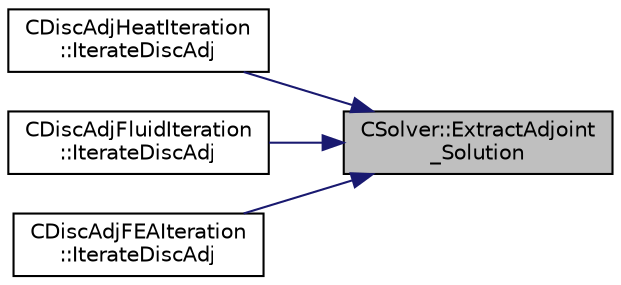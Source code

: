 digraph "CSolver::ExtractAdjoint_Solution"
{
 // LATEX_PDF_SIZE
  edge [fontname="Helvetica",fontsize="10",labelfontname="Helvetica",labelfontsize="10"];
  node [fontname="Helvetica",fontsize="10",shape=record];
  rankdir="RL";
  Node1 [label="CSolver::ExtractAdjoint\l_Solution",height=0.2,width=0.4,color="black", fillcolor="grey75", style="filled", fontcolor="black",tooltip="A virtual member."];
  Node1 -> Node2 [dir="back",color="midnightblue",fontsize="10",style="solid",fontname="Helvetica"];
  Node2 [label="CDiscAdjHeatIteration\l::IterateDiscAdj",height=0.2,width=0.4,color="black", fillcolor="white", style="filled",URL="$classCDiscAdjHeatIteration.html#a2b0c95a50c94824547b395a1b09c53cd",tooltip="Perform a single iteration of the adjoint heat problem."];
  Node1 -> Node3 [dir="back",color="midnightblue",fontsize="10",style="solid",fontname="Helvetica"];
  Node3 [label="CDiscAdjFluidIteration\l::IterateDiscAdj",height=0.2,width=0.4,color="black", fillcolor="white", style="filled",URL="$classCDiscAdjFluidIteration.html#a5962cca74e0dd3df56ea08e854d05145",tooltip="Perform a single iteration of the adjoint fluid system."];
  Node1 -> Node4 [dir="back",color="midnightblue",fontsize="10",style="solid",fontname="Helvetica"];
  Node4 [label="CDiscAdjFEAIteration\l::IterateDiscAdj",height=0.2,width=0.4,color="black", fillcolor="white", style="filled",URL="$classCDiscAdjFEAIteration.html#a7197ba7a4e5372a8a81107e1ccf7ad51",tooltip="Perform a single iteration of the adjoint FEA problem."];
}
